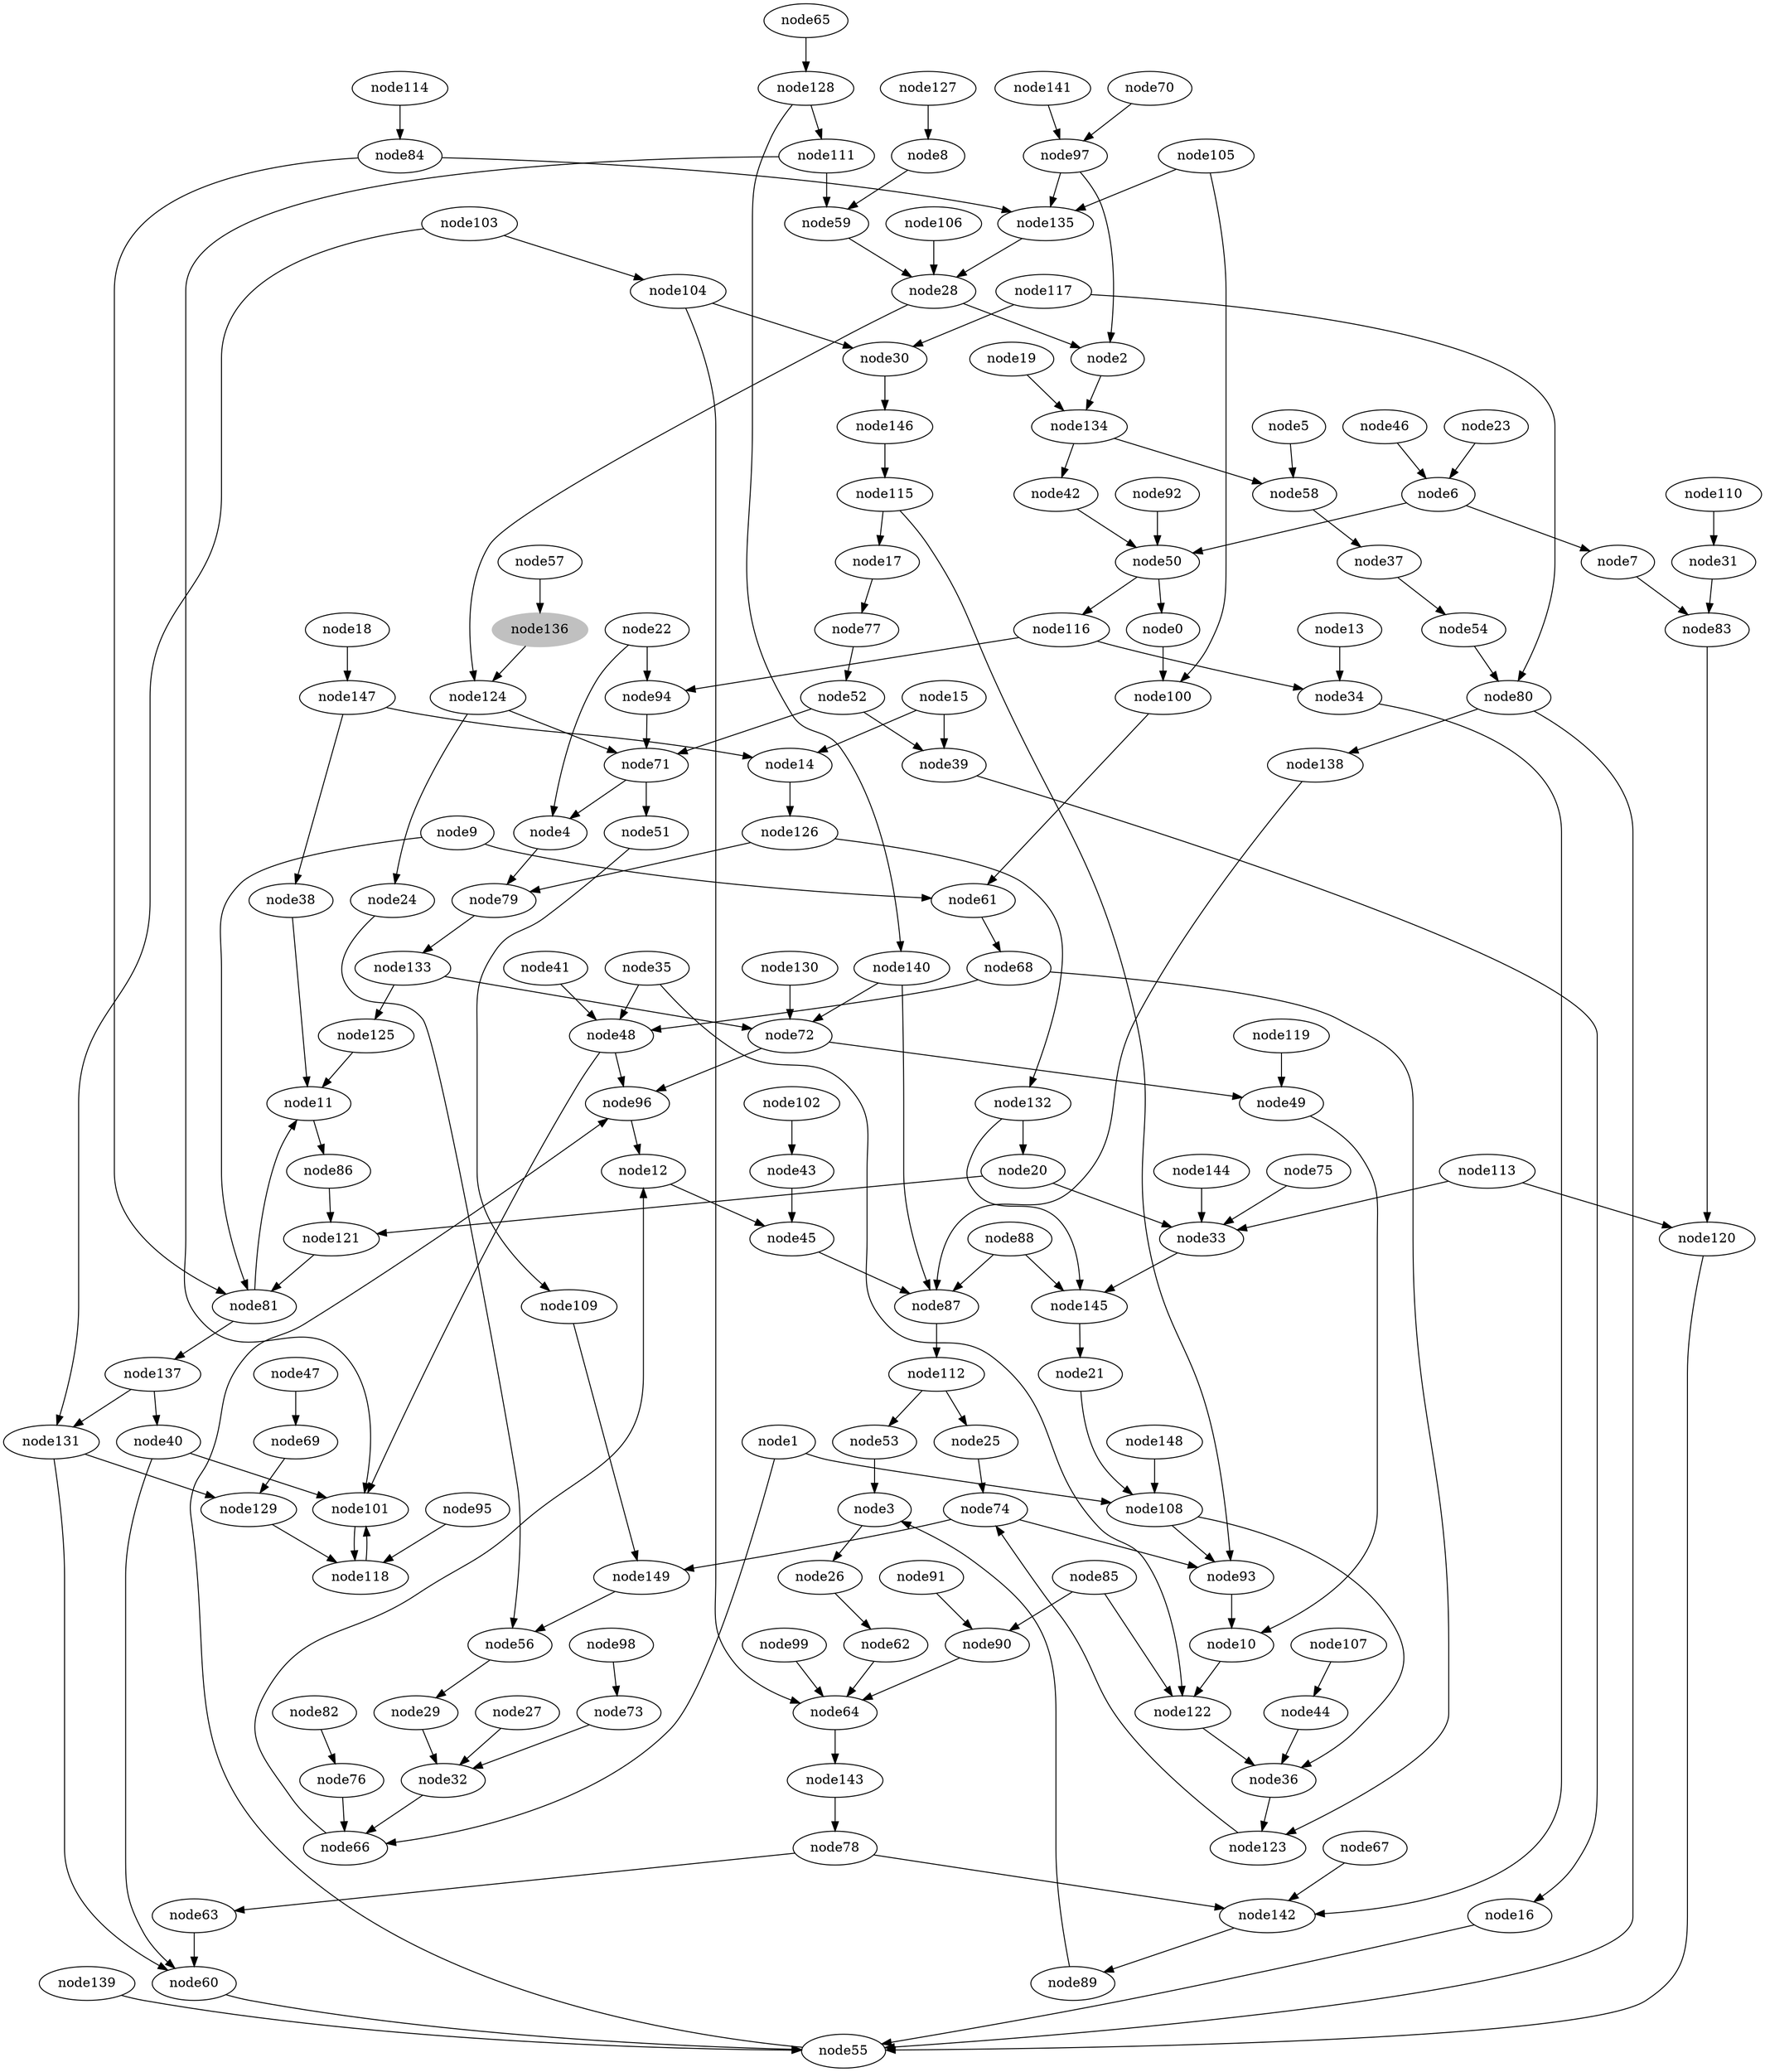 digraph dotfile 
{
 node0 [label="node0"]; 
node1 [label="node1"]; 
node2 [label="node2"]; 
node3 [label="node3"]; 
node4 [label="node4"]; 
node5 [label="node5"]; 
node6 [label="node6"]; 
node7 [label="node7"]; 
node8 [label="node8"]; 
node9 [label="node9"]; 
node10 [label="node10"]; 
node11 [label="node11"]; 
node12 [label="node12"]; 
node13 [label="node13"]; 
node14 [label="node14"]; 
node15 [label="node15"]; 
node16 [label="node16"]; 
node17 [label="node17"]; 
node18 [label="node18"]; 
node19 [label="node19"]; 
node20 [label="node20"]; 
node21 [label="node21"]; 
node22 [label="node22"]; 
node23 [label="node23"]; 
node24 [label="node24"]; 
node25 [label="node25"]; 
node26 [label="node26"]; 
node27 [label="node27"]; 
node28 [label="node28"]; 
node29 [label="node29"]; 
node30 [label="node30"]; 
node31 [label="node31"]; 
node32 [label="node32"]; 
node33 [label="node33"]; 
node34 [label="node34"]; 
node35 [label="node35"]; 
node36 [label="node36"]; 
node37 [label="node37"]; 
node38 [label="node38"]; 
node39 [label="node39"]; 
node40 [label="node40"]; 
node41 [label="node41"]; 
node42 [label="node42"]; 
node43 [label="node43"]; 
node44 [label="node44"]; 
node45 [label="node45"]; 
node46 [label="node46"]; 
node47 [label="node47"]; 
node48 [label="node48"]; 
node49 [label="node49"]; 
node50 [label="node50"]; 
node51 [label="node51"]; 
node52 [label="node52"]; 
node53 [label="node53"]; 
node54 [label="node54"]; 
node55 [label="node55"]; 
node56 [label="node56"]; 
node57 [label="node57"]; 
node58 [label="node58"]; 
node59 [label="node59"]; 
node60 [label="node60"]; 
node61 [label="node61"]; 
node62 [label="node62"]; 
node63 [label="node63"]; 
node64 [label="node64"]; 
node65 [label="node65"]; 
node66 [label="node66"]; 
node67 [label="node67"]; 
node68 [label="node68"]; 
node69 [label="node69"]; 
node70 [label="node70"]; 
node71 [label="node71"]; 
node72 [label="node72"]; 
node73 [label="node73"]; 
node74 [label="node74"]; 
node75 [label="node75"]; 
node76 [label="node76"]; 
node77 [label="node77"]; 
node78 [label="node78"]; 
node79 [label="node79"]; 
node80 [label="node80"]; 
node81 [label="node81"]; 
node82 [label="node82"]; 
node83 [label="node83"]; 
node84 [label="node84"]; 
node85 [label="node85"]; 
node86 [label="node86"]; 
node87 [label="node87"]; 
node88 [label="node88"]; 
node89 [label="node89"]; 
node90 [label="node90"]; 
node91 [label="node91"]; 
node92 [label="node92"]; 
node93 [label="node93"]; 
node94 [label="node94"]; 
node95 [label="node95"]; 
node96 [label="node96"]; 
node97 [label="node97"]; 
node98 [label="node98"]; 
node99 [label="node99"]; 
node100 [label="node100"]; 
node101 [label="node101"]; 
node102 [label="node102"]; 
node103 [label="node103"]; 
node104 [label="node104"]; 
node105 [label="node105"]; 
node106 [label="node106"]; 
node107 [label="node107"]; 
node108 [label="node108"]; 
node109 [label="node109"]; 
node110 [label="node110"]; 
node111 [label="node111"]; 
node112 [label="node112"]; 
node113 [label="node113"]; 
node114 [label="node114"]; 
node115 [label="node115"]; 
node116 [label="node116"]; 
node117 [label="node117"]; 
node118 [label="node118"]; 
node119 [label="node119"]; 
node120 [label="node120"]; 
node121 [label="node121"]; 
node122 [label="node122"]; 
node123 [label="node123"]; 
node124 [label="node124"]; 
node125 [label="node125"]; 
node126 [label="node126"]; 
node127 [label="node127"]; 
node128 [label="node128"]; 
node129 [label="node129"]; 
node130 [label="node130"]; 
node131 [label="node131"]; 
node132 [label="node132"]; 
node133 [label="node133"]; 
node134 [label="node134"]; 
node135 [label="node135"]; 
node136 [label="node136" style = "filled" color="gray"] 
node137 [label="node137"]; 
node138 [label="node138"]; 
node139 [label="node139"]; 
node140 [label="node140"]; 
node141 [label="node141"]; 
node142 [label="node142"]; 
node143 [label="node143"]; 
node144 [label="node144"]; 
node145 [label="node145"]; 
node146 [label="node146"]; 
node147 [label="node147"]; 
node148 [label="node148"]; 
node149 [label="node149"]; 
node0 -> node100;
node1 -> node66;
node1 -> node108;
node2 -> node134;
node3 -> node26;
node4 -> node79;
node5 -> node58;
node6 -> node7;
node6 -> node50;
node7 -> node83;
node8 -> node59;
node9 -> node61;
node9 -> node81;
node10 -> node122;
node11 -> node86;
node12 -> node45;
node13 -> node34;
node14 -> node126;
node15 -> node39;
node15 -> node14;
node16 -> node55;
node17 -> node77;
node18 -> node147;
node19 -> node134;
node20 -> node121;
node20 -> node33;
node21 -> node108;
node22 -> node4;
node22 -> node94;
node23 -> node6;
node24 -> node56;
node25 -> node74;
node26 -> node62;
node27 -> node32;
node28 -> node2;
node28 -> node124;
node29 -> node32;
node30 -> node146;
node31 -> node83;
node32 -> node66;
node33 -> node145;
node34 -> node142;
node35 -> node48;
node35 -> node122;
node36 -> node123;
node37 -> node54;
node38 -> node11;
node39 -> node16;
node40 -> node60;
node40 -> node101;
node41 -> node48;
node42 -> node50;
node43 -> node45;
node44 -> node36;
node45 -> node87;
node46 -> node6;
node47 -> node69;
node48 -> node101;
node48 -> node96;
node49 -> node10;
node50 -> node0;
node50 -> node116;
node51 -> node109;
node52 -> node39;
node52 -> node71;
node53 -> node3;
node54 -> node80;
node55 -> node96;
node56 -> node29;
node57 -> node136;
node58 -> node37;
node59 -> node28;
node60 -> node55;
node61 -> node68;
node62 -> node64;
node63 -> node60;
node64 -> node143;
node65 -> node128;
node66 -> node12;
node67 -> node142;
node68 -> node48;
node68 -> node123;
node69 -> node129;
node70 -> node97;
node71 -> node4;
node71 -> node51;
node72 -> node96;
node72 -> node49;
node73 -> node32;
node74 -> node93;
node74 -> node149;
node75 -> node33;
node76 -> node66;
node77 -> node52;
node78 -> node142;
node78 -> node63;
node79 -> node133;
node80 -> node138;
node80 -> node55;
node81 -> node137;
node81 -> node11;
node82 -> node76;
node83 -> node120;
node84 -> node135;
node84 -> node81;
node85 -> node90;
node85 -> node122;
node86 -> node121;
node87 -> node112;
node88 -> node145;
node88 -> node87;
node89 -> node3;
node90 -> node64;
node91 -> node90;
node92 -> node50;
node93 -> node10;
node94 -> node71;
node95 -> node118;
node96 -> node12;
node97 -> node2;
node97 -> node135;
node98 -> node73;
node99 -> node64;
node100 -> node61;
node101 -> node118;
node102 -> node43;
node103 -> node104;
node103 -> node131;
node104 -> node30;
node104 -> node64;
node105 -> node100;
node105 -> node135;
node106 -> node28;
node107 -> node44;
node108 -> node93;
node108 -> node36;
node109 -> node149;
node110 -> node31;
node111 -> node59;
node111 -> node101;
node112 -> node25;
node112 -> node53;
node113 -> node33;
node113 -> node120;
node114 -> node84;
node115 -> node17;
node115 -> node93;
node116 -> node34;
node116 -> node94;
node117 -> node80;
node117 -> node30;
node118 -> node101;
node119 -> node49;
node120 -> node55;
node121 -> node81;
node122 -> node36;
node123 -> node74;
node124 -> node71;
node124 -> node24;
node125 -> node11;
node126 -> node132;
node126 -> node79;
node127 -> node8;
node128 -> node140;
node128 -> node111;
node129 -> node118;
node130 -> node72;
node131 -> node60;
node131 -> node129;
node132 -> node20;
node132 -> node145;
node133 -> node125;
node133 -> node72;
node134 -> node42;
node134 -> node58;
node135 -> node28;
node136 -> node124;
node137 -> node40;
node137 -> node131;
node138 -> node87;
node139 -> node55;
node140 -> node72;
node140 -> node87;
node141 -> node97;
node142 -> node89;
node143 -> node78;
node144 -> node33;
node145 -> node21;
node146 -> node115;
node147 -> node14;
node147 -> node38;
node148 -> node108;
node149 -> node56;
}
